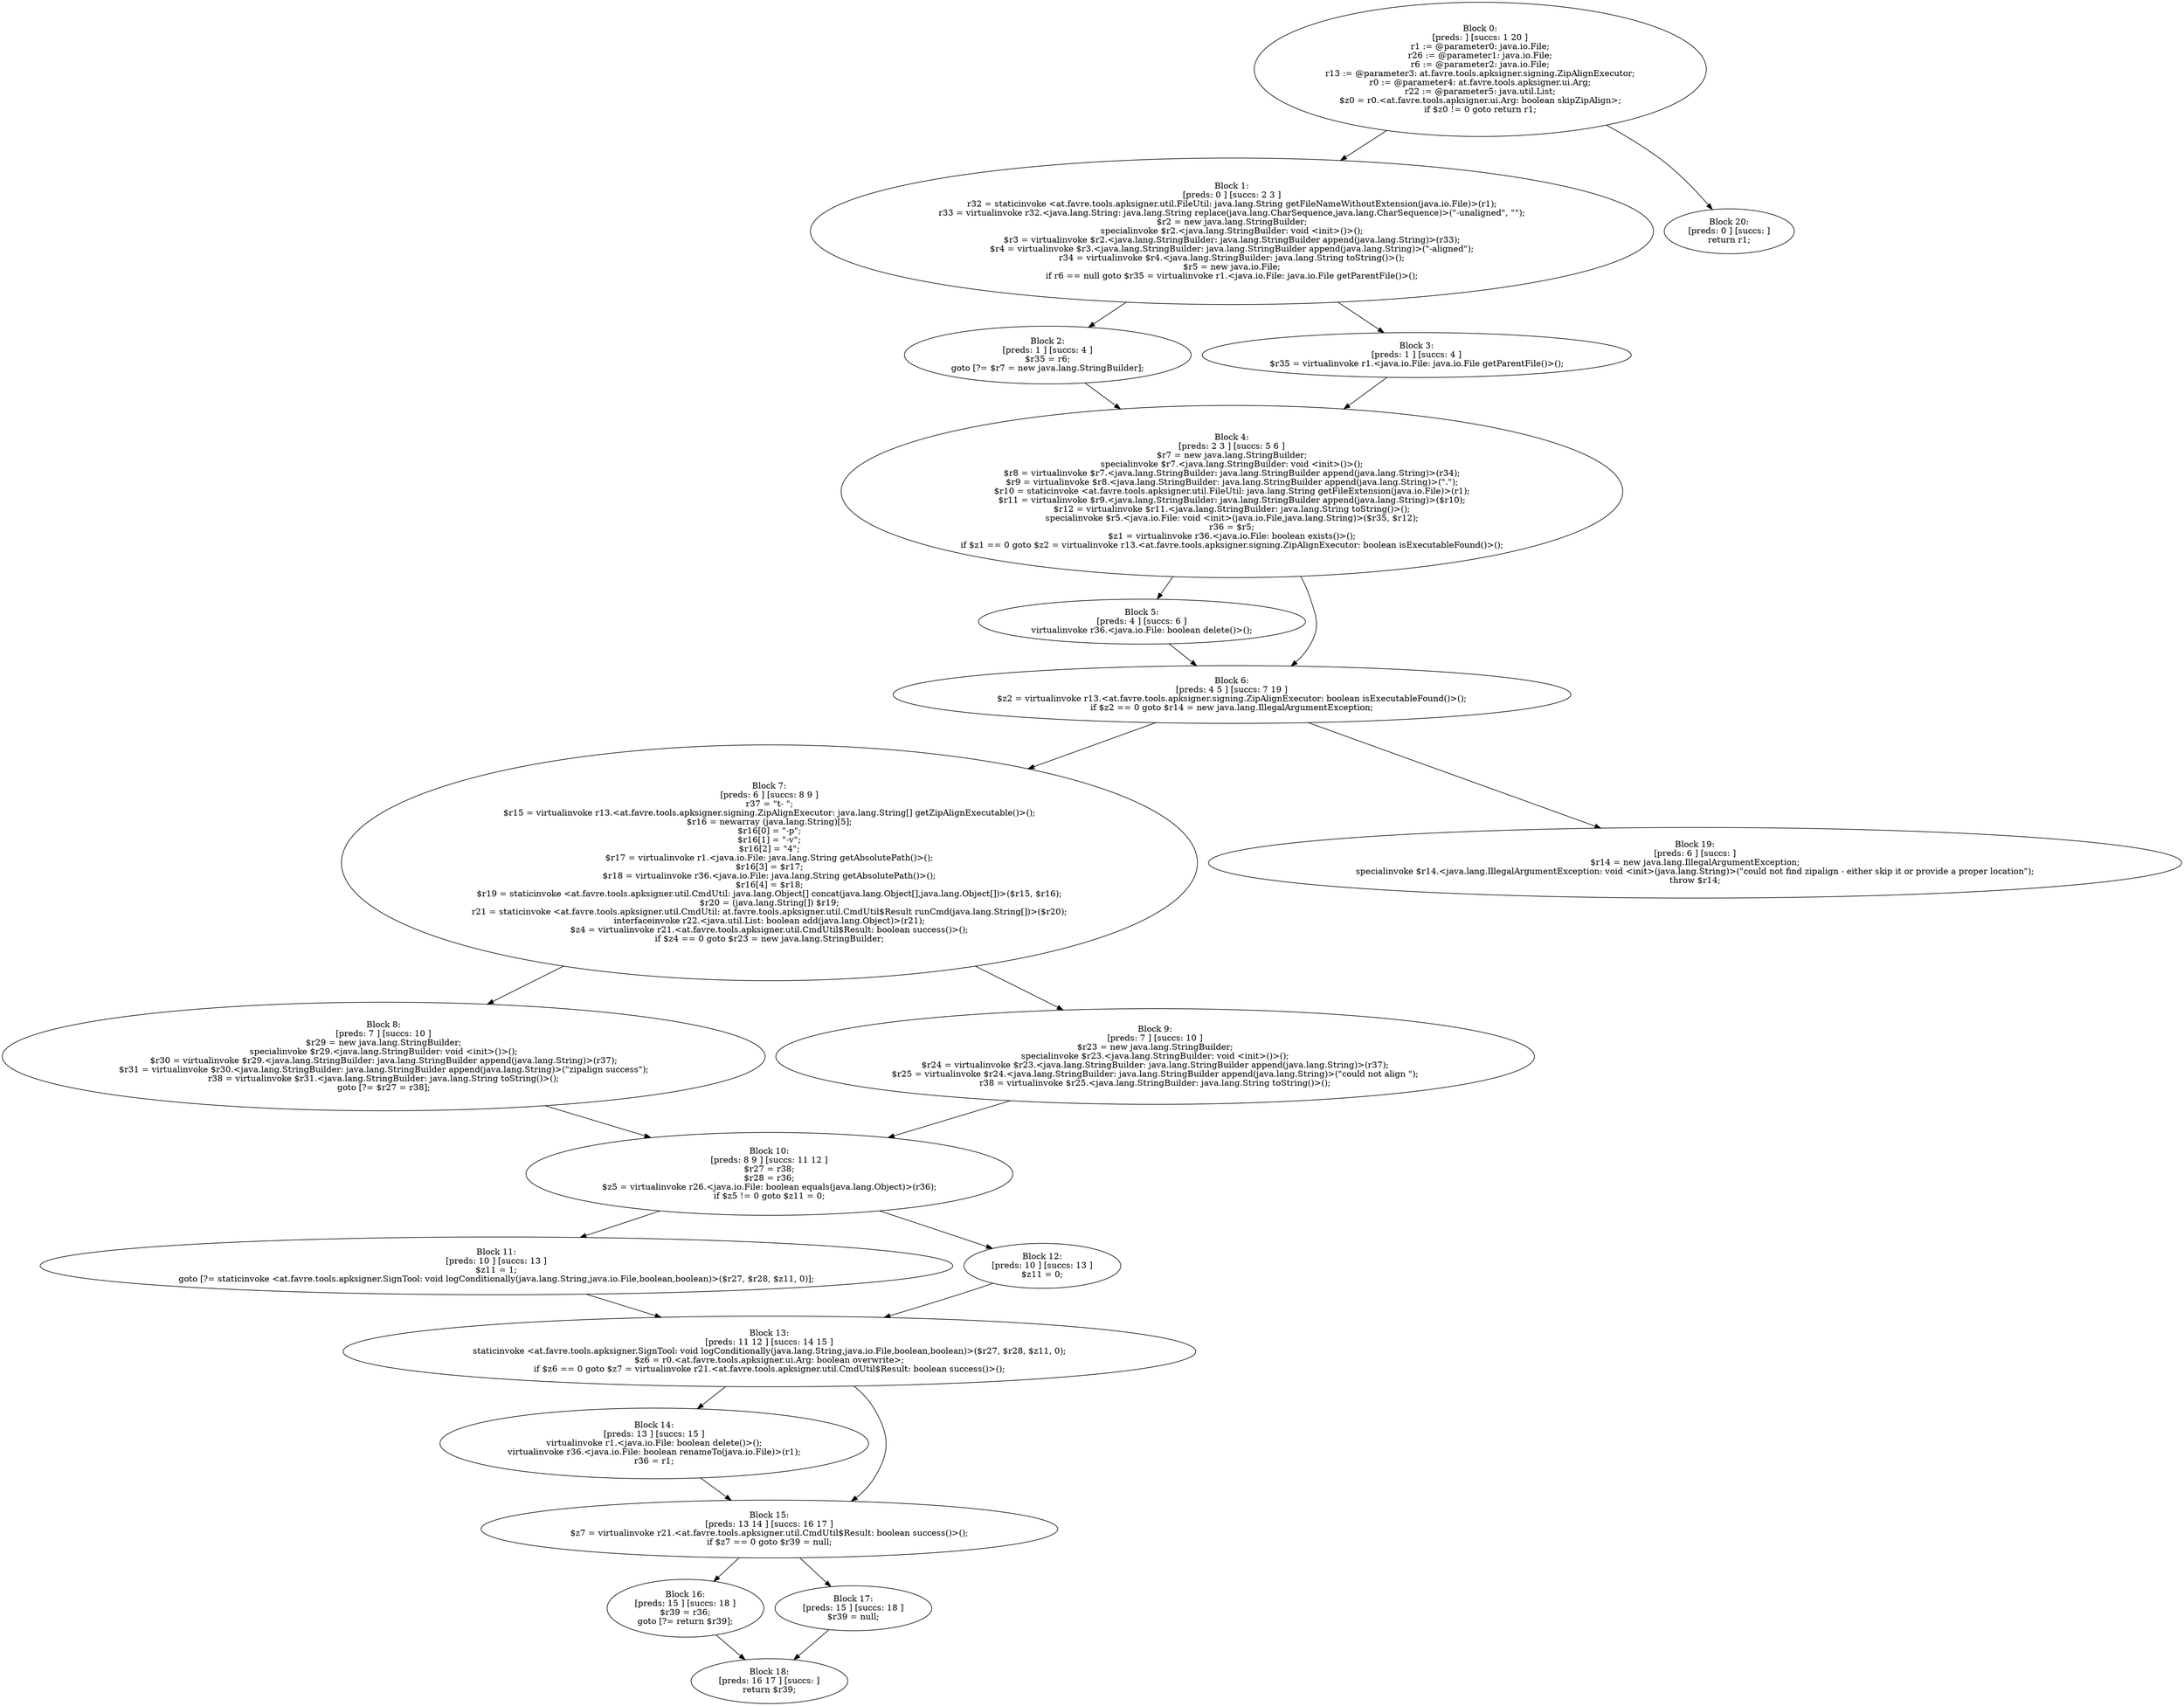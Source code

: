 digraph "unitGraph" {
    "Block 0:
[preds: ] [succs: 1 20 ]
r1 := @parameter0: java.io.File;
r26 := @parameter1: java.io.File;
r6 := @parameter2: java.io.File;
r13 := @parameter3: at.favre.tools.apksigner.signing.ZipAlignExecutor;
r0 := @parameter4: at.favre.tools.apksigner.ui.Arg;
r22 := @parameter5: java.util.List;
$z0 = r0.<at.favre.tools.apksigner.ui.Arg: boolean skipZipAlign>;
if $z0 != 0 goto return r1;
"
    "Block 1:
[preds: 0 ] [succs: 2 3 ]
r32 = staticinvoke <at.favre.tools.apksigner.util.FileUtil: java.lang.String getFileNameWithoutExtension(java.io.File)>(r1);
r33 = virtualinvoke r32.<java.lang.String: java.lang.String replace(java.lang.CharSequence,java.lang.CharSequence)>(\"-unaligned\", \"\");
$r2 = new java.lang.StringBuilder;
specialinvoke $r2.<java.lang.StringBuilder: void <init>()>();
$r3 = virtualinvoke $r2.<java.lang.StringBuilder: java.lang.StringBuilder append(java.lang.String)>(r33);
$r4 = virtualinvoke $r3.<java.lang.StringBuilder: java.lang.StringBuilder append(java.lang.String)>(\"-aligned\");
r34 = virtualinvoke $r4.<java.lang.StringBuilder: java.lang.String toString()>();
$r5 = new java.io.File;
if r6 == null goto $r35 = virtualinvoke r1.<java.io.File: java.io.File getParentFile()>();
"
    "Block 2:
[preds: 1 ] [succs: 4 ]
$r35 = r6;
goto [?= $r7 = new java.lang.StringBuilder];
"
    "Block 3:
[preds: 1 ] [succs: 4 ]
$r35 = virtualinvoke r1.<java.io.File: java.io.File getParentFile()>();
"
    "Block 4:
[preds: 2 3 ] [succs: 5 6 ]
$r7 = new java.lang.StringBuilder;
specialinvoke $r7.<java.lang.StringBuilder: void <init>()>();
$r8 = virtualinvoke $r7.<java.lang.StringBuilder: java.lang.StringBuilder append(java.lang.String)>(r34);
$r9 = virtualinvoke $r8.<java.lang.StringBuilder: java.lang.StringBuilder append(java.lang.String)>(\".\");
$r10 = staticinvoke <at.favre.tools.apksigner.util.FileUtil: java.lang.String getFileExtension(java.io.File)>(r1);
$r11 = virtualinvoke $r9.<java.lang.StringBuilder: java.lang.StringBuilder append(java.lang.String)>($r10);
$r12 = virtualinvoke $r11.<java.lang.StringBuilder: java.lang.String toString()>();
specialinvoke $r5.<java.io.File: void <init>(java.io.File,java.lang.String)>($r35, $r12);
r36 = $r5;
$z1 = virtualinvoke r36.<java.io.File: boolean exists()>();
if $z1 == 0 goto $z2 = virtualinvoke r13.<at.favre.tools.apksigner.signing.ZipAlignExecutor: boolean isExecutableFound()>();
"
    "Block 5:
[preds: 4 ] [succs: 6 ]
virtualinvoke r36.<java.io.File: boolean delete()>();
"
    "Block 6:
[preds: 4 5 ] [succs: 7 19 ]
$z2 = virtualinvoke r13.<at.favre.tools.apksigner.signing.ZipAlignExecutor: boolean isExecutableFound()>();
if $z2 == 0 goto $r14 = new java.lang.IllegalArgumentException;
"
    "Block 7:
[preds: 6 ] [succs: 8 9 ]
r37 = \"\t- \";
$r15 = virtualinvoke r13.<at.favre.tools.apksigner.signing.ZipAlignExecutor: java.lang.String[] getZipAlignExecutable()>();
$r16 = newarray (java.lang.String)[5];
$r16[0] = \"-p\";
$r16[1] = \"-v\";
$r16[2] = \"4\";
$r17 = virtualinvoke r1.<java.io.File: java.lang.String getAbsolutePath()>();
$r16[3] = $r17;
$r18 = virtualinvoke r36.<java.io.File: java.lang.String getAbsolutePath()>();
$r16[4] = $r18;
$r19 = staticinvoke <at.favre.tools.apksigner.util.CmdUtil: java.lang.Object[] concat(java.lang.Object[],java.lang.Object[])>($r15, $r16);
$r20 = (java.lang.String[]) $r19;
r21 = staticinvoke <at.favre.tools.apksigner.util.CmdUtil: at.favre.tools.apksigner.util.CmdUtil$Result runCmd(java.lang.String[])>($r20);
interfaceinvoke r22.<java.util.List: boolean add(java.lang.Object)>(r21);
$z4 = virtualinvoke r21.<at.favre.tools.apksigner.util.CmdUtil$Result: boolean success()>();
if $z4 == 0 goto $r23 = new java.lang.StringBuilder;
"
    "Block 8:
[preds: 7 ] [succs: 10 ]
$r29 = new java.lang.StringBuilder;
specialinvoke $r29.<java.lang.StringBuilder: void <init>()>();
$r30 = virtualinvoke $r29.<java.lang.StringBuilder: java.lang.StringBuilder append(java.lang.String)>(r37);
$r31 = virtualinvoke $r30.<java.lang.StringBuilder: java.lang.StringBuilder append(java.lang.String)>(\"zipalign success\");
r38 = virtualinvoke $r31.<java.lang.StringBuilder: java.lang.String toString()>();
goto [?= $r27 = r38];
"
    "Block 9:
[preds: 7 ] [succs: 10 ]
$r23 = new java.lang.StringBuilder;
specialinvoke $r23.<java.lang.StringBuilder: void <init>()>();
$r24 = virtualinvoke $r23.<java.lang.StringBuilder: java.lang.StringBuilder append(java.lang.String)>(r37);
$r25 = virtualinvoke $r24.<java.lang.StringBuilder: java.lang.StringBuilder append(java.lang.String)>(\"could not align \");
r38 = virtualinvoke $r25.<java.lang.StringBuilder: java.lang.String toString()>();
"
    "Block 10:
[preds: 8 9 ] [succs: 11 12 ]
$r27 = r38;
$r28 = r36;
$z5 = virtualinvoke r26.<java.io.File: boolean equals(java.lang.Object)>(r36);
if $z5 != 0 goto $z11 = 0;
"
    "Block 11:
[preds: 10 ] [succs: 13 ]
$z11 = 1;
goto [?= staticinvoke <at.favre.tools.apksigner.SignTool: void logConditionally(java.lang.String,java.io.File,boolean,boolean)>($r27, $r28, $z11, 0)];
"
    "Block 12:
[preds: 10 ] [succs: 13 ]
$z11 = 0;
"
    "Block 13:
[preds: 11 12 ] [succs: 14 15 ]
staticinvoke <at.favre.tools.apksigner.SignTool: void logConditionally(java.lang.String,java.io.File,boolean,boolean)>($r27, $r28, $z11, 0);
$z6 = r0.<at.favre.tools.apksigner.ui.Arg: boolean overwrite>;
if $z6 == 0 goto $z7 = virtualinvoke r21.<at.favre.tools.apksigner.util.CmdUtil$Result: boolean success()>();
"
    "Block 14:
[preds: 13 ] [succs: 15 ]
virtualinvoke r1.<java.io.File: boolean delete()>();
virtualinvoke r36.<java.io.File: boolean renameTo(java.io.File)>(r1);
r36 = r1;
"
    "Block 15:
[preds: 13 14 ] [succs: 16 17 ]
$z7 = virtualinvoke r21.<at.favre.tools.apksigner.util.CmdUtil$Result: boolean success()>();
if $z7 == 0 goto $r39 = null;
"
    "Block 16:
[preds: 15 ] [succs: 18 ]
$r39 = r36;
goto [?= return $r39];
"
    "Block 17:
[preds: 15 ] [succs: 18 ]
$r39 = null;
"
    "Block 18:
[preds: 16 17 ] [succs: ]
return $r39;
"
    "Block 19:
[preds: 6 ] [succs: ]
$r14 = new java.lang.IllegalArgumentException;
specialinvoke $r14.<java.lang.IllegalArgumentException: void <init>(java.lang.String)>(\"could not find zipalign - either skip it or provide a proper location\");
throw $r14;
"
    "Block 20:
[preds: 0 ] [succs: ]
return r1;
"
    "Block 0:
[preds: ] [succs: 1 20 ]
r1 := @parameter0: java.io.File;
r26 := @parameter1: java.io.File;
r6 := @parameter2: java.io.File;
r13 := @parameter3: at.favre.tools.apksigner.signing.ZipAlignExecutor;
r0 := @parameter4: at.favre.tools.apksigner.ui.Arg;
r22 := @parameter5: java.util.List;
$z0 = r0.<at.favre.tools.apksigner.ui.Arg: boolean skipZipAlign>;
if $z0 != 0 goto return r1;
"->"Block 1:
[preds: 0 ] [succs: 2 3 ]
r32 = staticinvoke <at.favre.tools.apksigner.util.FileUtil: java.lang.String getFileNameWithoutExtension(java.io.File)>(r1);
r33 = virtualinvoke r32.<java.lang.String: java.lang.String replace(java.lang.CharSequence,java.lang.CharSequence)>(\"-unaligned\", \"\");
$r2 = new java.lang.StringBuilder;
specialinvoke $r2.<java.lang.StringBuilder: void <init>()>();
$r3 = virtualinvoke $r2.<java.lang.StringBuilder: java.lang.StringBuilder append(java.lang.String)>(r33);
$r4 = virtualinvoke $r3.<java.lang.StringBuilder: java.lang.StringBuilder append(java.lang.String)>(\"-aligned\");
r34 = virtualinvoke $r4.<java.lang.StringBuilder: java.lang.String toString()>();
$r5 = new java.io.File;
if r6 == null goto $r35 = virtualinvoke r1.<java.io.File: java.io.File getParentFile()>();
";
    "Block 0:
[preds: ] [succs: 1 20 ]
r1 := @parameter0: java.io.File;
r26 := @parameter1: java.io.File;
r6 := @parameter2: java.io.File;
r13 := @parameter3: at.favre.tools.apksigner.signing.ZipAlignExecutor;
r0 := @parameter4: at.favre.tools.apksigner.ui.Arg;
r22 := @parameter5: java.util.List;
$z0 = r0.<at.favre.tools.apksigner.ui.Arg: boolean skipZipAlign>;
if $z0 != 0 goto return r1;
"->"Block 20:
[preds: 0 ] [succs: ]
return r1;
";
    "Block 1:
[preds: 0 ] [succs: 2 3 ]
r32 = staticinvoke <at.favre.tools.apksigner.util.FileUtil: java.lang.String getFileNameWithoutExtension(java.io.File)>(r1);
r33 = virtualinvoke r32.<java.lang.String: java.lang.String replace(java.lang.CharSequence,java.lang.CharSequence)>(\"-unaligned\", \"\");
$r2 = new java.lang.StringBuilder;
specialinvoke $r2.<java.lang.StringBuilder: void <init>()>();
$r3 = virtualinvoke $r2.<java.lang.StringBuilder: java.lang.StringBuilder append(java.lang.String)>(r33);
$r4 = virtualinvoke $r3.<java.lang.StringBuilder: java.lang.StringBuilder append(java.lang.String)>(\"-aligned\");
r34 = virtualinvoke $r4.<java.lang.StringBuilder: java.lang.String toString()>();
$r5 = new java.io.File;
if r6 == null goto $r35 = virtualinvoke r1.<java.io.File: java.io.File getParentFile()>();
"->"Block 2:
[preds: 1 ] [succs: 4 ]
$r35 = r6;
goto [?= $r7 = new java.lang.StringBuilder];
";
    "Block 1:
[preds: 0 ] [succs: 2 3 ]
r32 = staticinvoke <at.favre.tools.apksigner.util.FileUtil: java.lang.String getFileNameWithoutExtension(java.io.File)>(r1);
r33 = virtualinvoke r32.<java.lang.String: java.lang.String replace(java.lang.CharSequence,java.lang.CharSequence)>(\"-unaligned\", \"\");
$r2 = new java.lang.StringBuilder;
specialinvoke $r2.<java.lang.StringBuilder: void <init>()>();
$r3 = virtualinvoke $r2.<java.lang.StringBuilder: java.lang.StringBuilder append(java.lang.String)>(r33);
$r4 = virtualinvoke $r3.<java.lang.StringBuilder: java.lang.StringBuilder append(java.lang.String)>(\"-aligned\");
r34 = virtualinvoke $r4.<java.lang.StringBuilder: java.lang.String toString()>();
$r5 = new java.io.File;
if r6 == null goto $r35 = virtualinvoke r1.<java.io.File: java.io.File getParentFile()>();
"->"Block 3:
[preds: 1 ] [succs: 4 ]
$r35 = virtualinvoke r1.<java.io.File: java.io.File getParentFile()>();
";
    "Block 2:
[preds: 1 ] [succs: 4 ]
$r35 = r6;
goto [?= $r7 = new java.lang.StringBuilder];
"->"Block 4:
[preds: 2 3 ] [succs: 5 6 ]
$r7 = new java.lang.StringBuilder;
specialinvoke $r7.<java.lang.StringBuilder: void <init>()>();
$r8 = virtualinvoke $r7.<java.lang.StringBuilder: java.lang.StringBuilder append(java.lang.String)>(r34);
$r9 = virtualinvoke $r8.<java.lang.StringBuilder: java.lang.StringBuilder append(java.lang.String)>(\".\");
$r10 = staticinvoke <at.favre.tools.apksigner.util.FileUtil: java.lang.String getFileExtension(java.io.File)>(r1);
$r11 = virtualinvoke $r9.<java.lang.StringBuilder: java.lang.StringBuilder append(java.lang.String)>($r10);
$r12 = virtualinvoke $r11.<java.lang.StringBuilder: java.lang.String toString()>();
specialinvoke $r5.<java.io.File: void <init>(java.io.File,java.lang.String)>($r35, $r12);
r36 = $r5;
$z1 = virtualinvoke r36.<java.io.File: boolean exists()>();
if $z1 == 0 goto $z2 = virtualinvoke r13.<at.favre.tools.apksigner.signing.ZipAlignExecutor: boolean isExecutableFound()>();
";
    "Block 3:
[preds: 1 ] [succs: 4 ]
$r35 = virtualinvoke r1.<java.io.File: java.io.File getParentFile()>();
"->"Block 4:
[preds: 2 3 ] [succs: 5 6 ]
$r7 = new java.lang.StringBuilder;
specialinvoke $r7.<java.lang.StringBuilder: void <init>()>();
$r8 = virtualinvoke $r7.<java.lang.StringBuilder: java.lang.StringBuilder append(java.lang.String)>(r34);
$r9 = virtualinvoke $r8.<java.lang.StringBuilder: java.lang.StringBuilder append(java.lang.String)>(\".\");
$r10 = staticinvoke <at.favre.tools.apksigner.util.FileUtil: java.lang.String getFileExtension(java.io.File)>(r1);
$r11 = virtualinvoke $r9.<java.lang.StringBuilder: java.lang.StringBuilder append(java.lang.String)>($r10);
$r12 = virtualinvoke $r11.<java.lang.StringBuilder: java.lang.String toString()>();
specialinvoke $r5.<java.io.File: void <init>(java.io.File,java.lang.String)>($r35, $r12);
r36 = $r5;
$z1 = virtualinvoke r36.<java.io.File: boolean exists()>();
if $z1 == 0 goto $z2 = virtualinvoke r13.<at.favre.tools.apksigner.signing.ZipAlignExecutor: boolean isExecutableFound()>();
";
    "Block 4:
[preds: 2 3 ] [succs: 5 6 ]
$r7 = new java.lang.StringBuilder;
specialinvoke $r7.<java.lang.StringBuilder: void <init>()>();
$r8 = virtualinvoke $r7.<java.lang.StringBuilder: java.lang.StringBuilder append(java.lang.String)>(r34);
$r9 = virtualinvoke $r8.<java.lang.StringBuilder: java.lang.StringBuilder append(java.lang.String)>(\".\");
$r10 = staticinvoke <at.favre.tools.apksigner.util.FileUtil: java.lang.String getFileExtension(java.io.File)>(r1);
$r11 = virtualinvoke $r9.<java.lang.StringBuilder: java.lang.StringBuilder append(java.lang.String)>($r10);
$r12 = virtualinvoke $r11.<java.lang.StringBuilder: java.lang.String toString()>();
specialinvoke $r5.<java.io.File: void <init>(java.io.File,java.lang.String)>($r35, $r12);
r36 = $r5;
$z1 = virtualinvoke r36.<java.io.File: boolean exists()>();
if $z1 == 0 goto $z2 = virtualinvoke r13.<at.favre.tools.apksigner.signing.ZipAlignExecutor: boolean isExecutableFound()>();
"->"Block 5:
[preds: 4 ] [succs: 6 ]
virtualinvoke r36.<java.io.File: boolean delete()>();
";
    "Block 4:
[preds: 2 3 ] [succs: 5 6 ]
$r7 = new java.lang.StringBuilder;
specialinvoke $r7.<java.lang.StringBuilder: void <init>()>();
$r8 = virtualinvoke $r7.<java.lang.StringBuilder: java.lang.StringBuilder append(java.lang.String)>(r34);
$r9 = virtualinvoke $r8.<java.lang.StringBuilder: java.lang.StringBuilder append(java.lang.String)>(\".\");
$r10 = staticinvoke <at.favre.tools.apksigner.util.FileUtil: java.lang.String getFileExtension(java.io.File)>(r1);
$r11 = virtualinvoke $r9.<java.lang.StringBuilder: java.lang.StringBuilder append(java.lang.String)>($r10);
$r12 = virtualinvoke $r11.<java.lang.StringBuilder: java.lang.String toString()>();
specialinvoke $r5.<java.io.File: void <init>(java.io.File,java.lang.String)>($r35, $r12);
r36 = $r5;
$z1 = virtualinvoke r36.<java.io.File: boolean exists()>();
if $z1 == 0 goto $z2 = virtualinvoke r13.<at.favre.tools.apksigner.signing.ZipAlignExecutor: boolean isExecutableFound()>();
"->"Block 6:
[preds: 4 5 ] [succs: 7 19 ]
$z2 = virtualinvoke r13.<at.favre.tools.apksigner.signing.ZipAlignExecutor: boolean isExecutableFound()>();
if $z2 == 0 goto $r14 = new java.lang.IllegalArgumentException;
";
    "Block 5:
[preds: 4 ] [succs: 6 ]
virtualinvoke r36.<java.io.File: boolean delete()>();
"->"Block 6:
[preds: 4 5 ] [succs: 7 19 ]
$z2 = virtualinvoke r13.<at.favre.tools.apksigner.signing.ZipAlignExecutor: boolean isExecutableFound()>();
if $z2 == 0 goto $r14 = new java.lang.IllegalArgumentException;
";
    "Block 6:
[preds: 4 5 ] [succs: 7 19 ]
$z2 = virtualinvoke r13.<at.favre.tools.apksigner.signing.ZipAlignExecutor: boolean isExecutableFound()>();
if $z2 == 0 goto $r14 = new java.lang.IllegalArgumentException;
"->"Block 7:
[preds: 6 ] [succs: 8 9 ]
r37 = \"\t- \";
$r15 = virtualinvoke r13.<at.favre.tools.apksigner.signing.ZipAlignExecutor: java.lang.String[] getZipAlignExecutable()>();
$r16 = newarray (java.lang.String)[5];
$r16[0] = \"-p\";
$r16[1] = \"-v\";
$r16[2] = \"4\";
$r17 = virtualinvoke r1.<java.io.File: java.lang.String getAbsolutePath()>();
$r16[3] = $r17;
$r18 = virtualinvoke r36.<java.io.File: java.lang.String getAbsolutePath()>();
$r16[4] = $r18;
$r19 = staticinvoke <at.favre.tools.apksigner.util.CmdUtil: java.lang.Object[] concat(java.lang.Object[],java.lang.Object[])>($r15, $r16);
$r20 = (java.lang.String[]) $r19;
r21 = staticinvoke <at.favre.tools.apksigner.util.CmdUtil: at.favre.tools.apksigner.util.CmdUtil$Result runCmd(java.lang.String[])>($r20);
interfaceinvoke r22.<java.util.List: boolean add(java.lang.Object)>(r21);
$z4 = virtualinvoke r21.<at.favre.tools.apksigner.util.CmdUtil$Result: boolean success()>();
if $z4 == 0 goto $r23 = new java.lang.StringBuilder;
";
    "Block 6:
[preds: 4 5 ] [succs: 7 19 ]
$z2 = virtualinvoke r13.<at.favre.tools.apksigner.signing.ZipAlignExecutor: boolean isExecutableFound()>();
if $z2 == 0 goto $r14 = new java.lang.IllegalArgumentException;
"->"Block 19:
[preds: 6 ] [succs: ]
$r14 = new java.lang.IllegalArgumentException;
specialinvoke $r14.<java.lang.IllegalArgumentException: void <init>(java.lang.String)>(\"could not find zipalign - either skip it or provide a proper location\");
throw $r14;
";
    "Block 7:
[preds: 6 ] [succs: 8 9 ]
r37 = \"\t- \";
$r15 = virtualinvoke r13.<at.favre.tools.apksigner.signing.ZipAlignExecutor: java.lang.String[] getZipAlignExecutable()>();
$r16 = newarray (java.lang.String)[5];
$r16[0] = \"-p\";
$r16[1] = \"-v\";
$r16[2] = \"4\";
$r17 = virtualinvoke r1.<java.io.File: java.lang.String getAbsolutePath()>();
$r16[3] = $r17;
$r18 = virtualinvoke r36.<java.io.File: java.lang.String getAbsolutePath()>();
$r16[4] = $r18;
$r19 = staticinvoke <at.favre.tools.apksigner.util.CmdUtil: java.lang.Object[] concat(java.lang.Object[],java.lang.Object[])>($r15, $r16);
$r20 = (java.lang.String[]) $r19;
r21 = staticinvoke <at.favre.tools.apksigner.util.CmdUtil: at.favre.tools.apksigner.util.CmdUtil$Result runCmd(java.lang.String[])>($r20);
interfaceinvoke r22.<java.util.List: boolean add(java.lang.Object)>(r21);
$z4 = virtualinvoke r21.<at.favre.tools.apksigner.util.CmdUtil$Result: boolean success()>();
if $z4 == 0 goto $r23 = new java.lang.StringBuilder;
"->"Block 8:
[preds: 7 ] [succs: 10 ]
$r29 = new java.lang.StringBuilder;
specialinvoke $r29.<java.lang.StringBuilder: void <init>()>();
$r30 = virtualinvoke $r29.<java.lang.StringBuilder: java.lang.StringBuilder append(java.lang.String)>(r37);
$r31 = virtualinvoke $r30.<java.lang.StringBuilder: java.lang.StringBuilder append(java.lang.String)>(\"zipalign success\");
r38 = virtualinvoke $r31.<java.lang.StringBuilder: java.lang.String toString()>();
goto [?= $r27 = r38];
";
    "Block 7:
[preds: 6 ] [succs: 8 9 ]
r37 = \"\t- \";
$r15 = virtualinvoke r13.<at.favre.tools.apksigner.signing.ZipAlignExecutor: java.lang.String[] getZipAlignExecutable()>();
$r16 = newarray (java.lang.String)[5];
$r16[0] = \"-p\";
$r16[1] = \"-v\";
$r16[2] = \"4\";
$r17 = virtualinvoke r1.<java.io.File: java.lang.String getAbsolutePath()>();
$r16[3] = $r17;
$r18 = virtualinvoke r36.<java.io.File: java.lang.String getAbsolutePath()>();
$r16[4] = $r18;
$r19 = staticinvoke <at.favre.tools.apksigner.util.CmdUtil: java.lang.Object[] concat(java.lang.Object[],java.lang.Object[])>($r15, $r16);
$r20 = (java.lang.String[]) $r19;
r21 = staticinvoke <at.favre.tools.apksigner.util.CmdUtil: at.favre.tools.apksigner.util.CmdUtil$Result runCmd(java.lang.String[])>($r20);
interfaceinvoke r22.<java.util.List: boolean add(java.lang.Object)>(r21);
$z4 = virtualinvoke r21.<at.favre.tools.apksigner.util.CmdUtil$Result: boolean success()>();
if $z4 == 0 goto $r23 = new java.lang.StringBuilder;
"->"Block 9:
[preds: 7 ] [succs: 10 ]
$r23 = new java.lang.StringBuilder;
specialinvoke $r23.<java.lang.StringBuilder: void <init>()>();
$r24 = virtualinvoke $r23.<java.lang.StringBuilder: java.lang.StringBuilder append(java.lang.String)>(r37);
$r25 = virtualinvoke $r24.<java.lang.StringBuilder: java.lang.StringBuilder append(java.lang.String)>(\"could not align \");
r38 = virtualinvoke $r25.<java.lang.StringBuilder: java.lang.String toString()>();
";
    "Block 8:
[preds: 7 ] [succs: 10 ]
$r29 = new java.lang.StringBuilder;
specialinvoke $r29.<java.lang.StringBuilder: void <init>()>();
$r30 = virtualinvoke $r29.<java.lang.StringBuilder: java.lang.StringBuilder append(java.lang.String)>(r37);
$r31 = virtualinvoke $r30.<java.lang.StringBuilder: java.lang.StringBuilder append(java.lang.String)>(\"zipalign success\");
r38 = virtualinvoke $r31.<java.lang.StringBuilder: java.lang.String toString()>();
goto [?= $r27 = r38];
"->"Block 10:
[preds: 8 9 ] [succs: 11 12 ]
$r27 = r38;
$r28 = r36;
$z5 = virtualinvoke r26.<java.io.File: boolean equals(java.lang.Object)>(r36);
if $z5 != 0 goto $z11 = 0;
";
    "Block 9:
[preds: 7 ] [succs: 10 ]
$r23 = new java.lang.StringBuilder;
specialinvoke $r23.<java.lang.StringBuilder: void <init>()>();
$r24 = virtualinvoke $r23.<java.lang.StringBuilder: java.lang.StringBuilder append(java.lang.String)>(r37);
$r25 = virtualinvoke $r24.<java.lang.StringBuilder: java.lang.StringBuilder append(java.lang.String)>(\"could not align \");
r38 = virtualinvoke $r25.<java.lang.StringBuilder: java.lang.String toString()>();
"->"Block 10:
[preds: 8 9 ] [succs: 11 12 ]
$r27 = r38;
$r28 = r36;
$z5 = virtualinvoke r26.<java.io.File: boolean equals(java.lang.Object)>(r36);
if $z5 != 0 goto $z11 = 0;
";
    "Block 10:
[preds: 8 9 ] [succs: 11 12 ]
$r27 = r38;
$r28 = r36;
$z5 = virtualinvoke r26.<java.io.File: boolean equals(java.lang.Object)>(r36);
if $z5 != 0 goto $z11 = 0;
"->"Block 11:
[preds: 10 ] [succs: 13 ]
$z11 = 1;
goto [?= staticinvoke <at.favre.tools.apksigner.SignTool: void logConditionally(java.lang.String,java.io.File,boolean,boolean)>($r27, $r28, $z11, 0)];
";
    "Block 10:
[preds: 8 9 ] [succs: 11 12 ]
$r27 = r38;
$r28 = r36;
$z5 = virtualinvoke r26.<java.io.File: boolean equals(java.lang.Object)>(r36);
if $z5 != 0 goto $z11 = 0;
"->"Block 12:
[preds: 10 ] [succs: 13 ]
$z11 = 0;
";
    "Block 11:
[preds: 10 ] [succs: 13 ]
$z11 = 1;
goto [?= staticinvoke <at.favre.tools.apksigner.SignTool: void logConditionally(java.lang.String,java.io.File,boolean,boolean)>($r27, $r28, $z11, 0)];
"->"Block 13:
[preds: 11 12 ] [succs: 14 15 ]
staticinvoke <at.favre.tools.apksigner.SignTool: void logConditionally(java.lang.String,java.io.File,boolean,boolean)>($r27, $r28, $z11, 0);
$z6 = r0.<at.favre.tools.apksigner.ui.Arg: boolean overwrite>;
if $z6 == 0 goto $z7 = virtualinvoke r21.<at.favre.tools.apksigner.util.CmdUtil$Result: boolean success()>();
";
    "Block 12:
[preds: 10 ] [succs: 13 ]
$z11 = 0;
"->"Block 13:
[preds: 11 12 ] [succs: 14 15 ]
staticinvoke <at.favre.tools.apksigner.SignTool: void logConditionally(java.lang.String,java.io.File,boolean,boolean)>($r27, $r28, $z11, 0);
$z6 = r0.<at.favre.tools.apksigner.ui.Arg: boolean overwrite>;
if $z6 == 0 goto $z7 = virtualinvoke r21.<at.favre.tools.apksigner.util.CmdUtil$Result: boolean success()>();
";
    "Block 13:
[preds: 11 12 ] [succs: 14 15 ]
staticinvoke <at.favre.tools.apksigner.SignTool: void logConditionally(java.lang.String,java.io.File,boolean,boolean)>($r27, $r28, $z11, 0);
$z6 = r0.<at.favre.tools.apksigner.ui.Arg: boolean overwrite>;
if $z6 == 0 goto $z7 = virtualinvoke r21.<at.favre.tools.apksigner.util.CmdUtil$Result: boolean success()>();
"->"Block 14:
[preds: 13 ] [succs: 15 ]
virtualinvoke r1.<java.io.File: boolean delete()>();
virtualinvoke r36.<java.io.File: boolean renameTo(java.io.File)>(r1);
r36 = r1;
";
    "Block 13:
[preds: 11 12 ] [succs: 14 15 ]
staticinvoke <at.favre.tools.apksigner.SignTool: void logConditionally(java.lang.String,java.io.File,boolean,boolean)>($r27, $r28, $z11, 0);
$z6 = r0.<at.favre.tools.apksigner.ui.Arg: boolean overwrite>;
if $z6 == 0 goto $z7 = virtualinvoke r21.<at.favre.tools.apksigner.util.CmdUtil$Result: boolean success()>();
"->"Block 15:
[preds: 13 14 ] [succs: 16 17 ]
$z7 = virtualinvoke r21.<at.favre.tools.apksigner.util.CmdUtil$Result: boolean success()>();
if $z7 == 0 goto $r39 = null;
";
    "Block 14:
[preds: 13 ] [succs: 15 ]
virtualinvoke r1.<java.io.File: boolean delete()>();
virtualinvoke r36.<java.io.File: boolean renameTo(java.io.File)>(r1);
r36 = r1;
"->"Block 15:
[preds: 13 14 ] [succs: 16 17 ]
$z7 = virtualinvoke r21.<at.favre.tools.apksigner.util.CmdUtil$Result: boolean success()>();
if $z7 == 0 goto $r39 = null;
";
    "Block 15:
[preds: 13 14 ] [succs: 16 17 ]
$z7 = virtualinvoke r21.<at.favre.tools.apksigner.util.CmdUtil$Result: boolean success()>();
if $z7 == 0 goto $r39 = null;
"->"Block 16:
[preds: 15 ] [succs: 18 ]
$r39 = r36;
goto [?= return $r39];
";
    "Block 15:
[preds: 13 14 ] [succs: 16 17 ]
$z7 = virtualinvoke r21.<at.favre.tools.apksigner.util.CmdUtil$Result: boolean success()>();
if $z7 == 0 goto $r39 = null;
"->"Block 17:
[preds: 15 ] [succs: 18 ]
$r39 = null;
";
    "Block 16:
[preds: 15 ] [succs: 18 ]
$r39 = r36;
goto [?= return $r39];
"->"Block 18:
[preds: 16 17 ] [succs: ]
return $r39;
";
    "Block 17:
[preds: 15 ] [succs: 18 ]
$r39 = null;
"->"Block 18:
[preds: 16 17 ] [succs: ]
return $r39;
";
}
